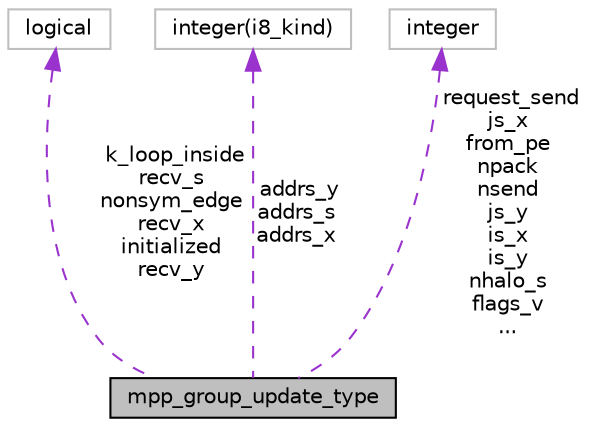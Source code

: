 digraph "mpp_group_update_type"
{
 // INTERACTIVE_SVG=YES
 // LATEX_PDF_SIZE
  edge [fontname="Helvetica",fontsize="10",labelfontname="Helvetica",labelfontsize="10"];
  node [fontname="Helvetica",fontsize="10",shape=record];
  Node1 [label="mpp_group_update_type",height=0.2,width=0.4,color="black", fillcolor="grey75", style="filled", fontcolor="black",tooltip="used for updates on a group"];
  Node2 -> Node1 [dir="back",color="darkorchid3",fontsize="10",style="dashed",label=" k_loop_inside\nrecv_s\nnonsym_edge\nrecv_x\ninitialized\nrecv_y" ,fontname="Helvetica"];
  Node2 [label="logical",height=0.2,width=0.4,color="grey75", fillcolor="white", style="filled",tooltip=" "];
  Node3 -> Node1 [dir="back",color="darkorchid3",fontsize="10",style="dashed",label=" addrs_y\naddrs_s\naddrs_x" ,fontname="Helvetica"];
  Node3 [label="integer(i8_kind)",height=0.2,width=0.4,color="grey75", fillcolor="white", style="filled",tooltip=" "];
  Node4 -> Node1 [dir="back",color="darkorchid3",fontsize="10",style="dashed",label=" request_send\njs_x\nfrom_pe\nnpack\nnsend\njs_y\nis_x\nis_y\nnhalo_s\nflags_v\n..." ,fontname="Helvetica"];
  Node4 [label="integer",height=0.2,width=0.4,color="grey75", fillcolor="white", style="filled",tooltip=" "];
}
